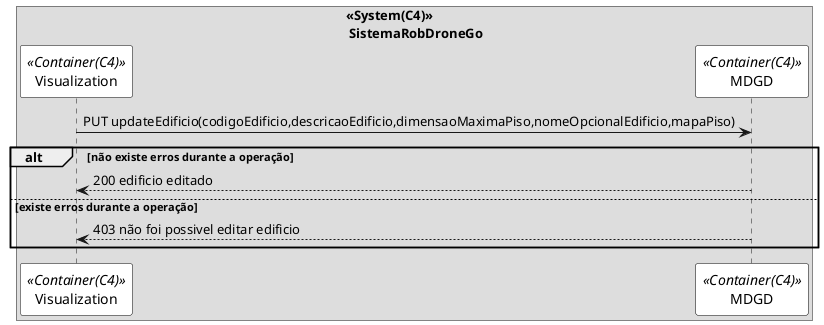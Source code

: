 @startuml getPackagingSD

skinparam sequence {
ParticipantBorderColor black
ParticipantBackgroundColor white
}

box "<<System(C4)>>\n SistemaRobDroneGo"
participant Visualization as ui <<Container(C4)>>
participant MDGD as mdl <<Container(C4)>>
ui -> mdl: PUT updateEdificio(codigoEdificio,descricaoEdificio,dimensaoMaximaPiso,nomeOpcionalEdificio,mapaPiso)
alt não existe erros durante a operação
mdl --> ui: 200 edificio editado
else existe erros durante a operação
mdl --> ui: 403 não foi possivel editar edificio
end 

end box

@enduml